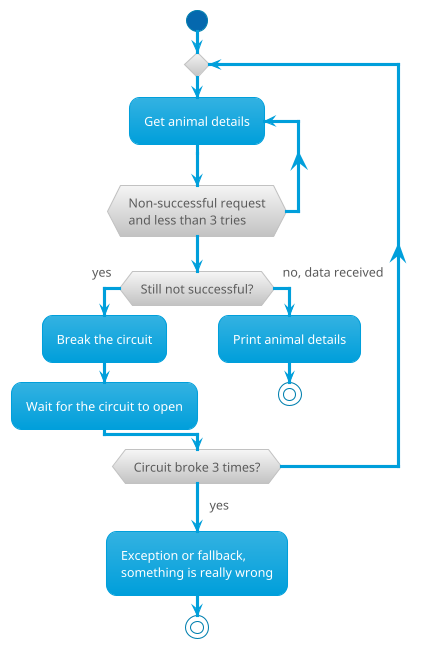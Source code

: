 @startuml

!theme bluegray


start
repeat 
repeat :Get animal details;
' if(Request unsuccessful?) then (yes)

' endif
repeat while (Non-successful request\nand less than 3 tries)

if (Still not successful?) then (yes)
:Break the circuit;
:Wait for the circuit to open;
else (no, data received)
	:Print animal details;
	stop
endif
repeat while (Circuit broke 3 times?)
->yes;
:Exception or fallback,\nsomething is really wrong;
stop

@enduml

